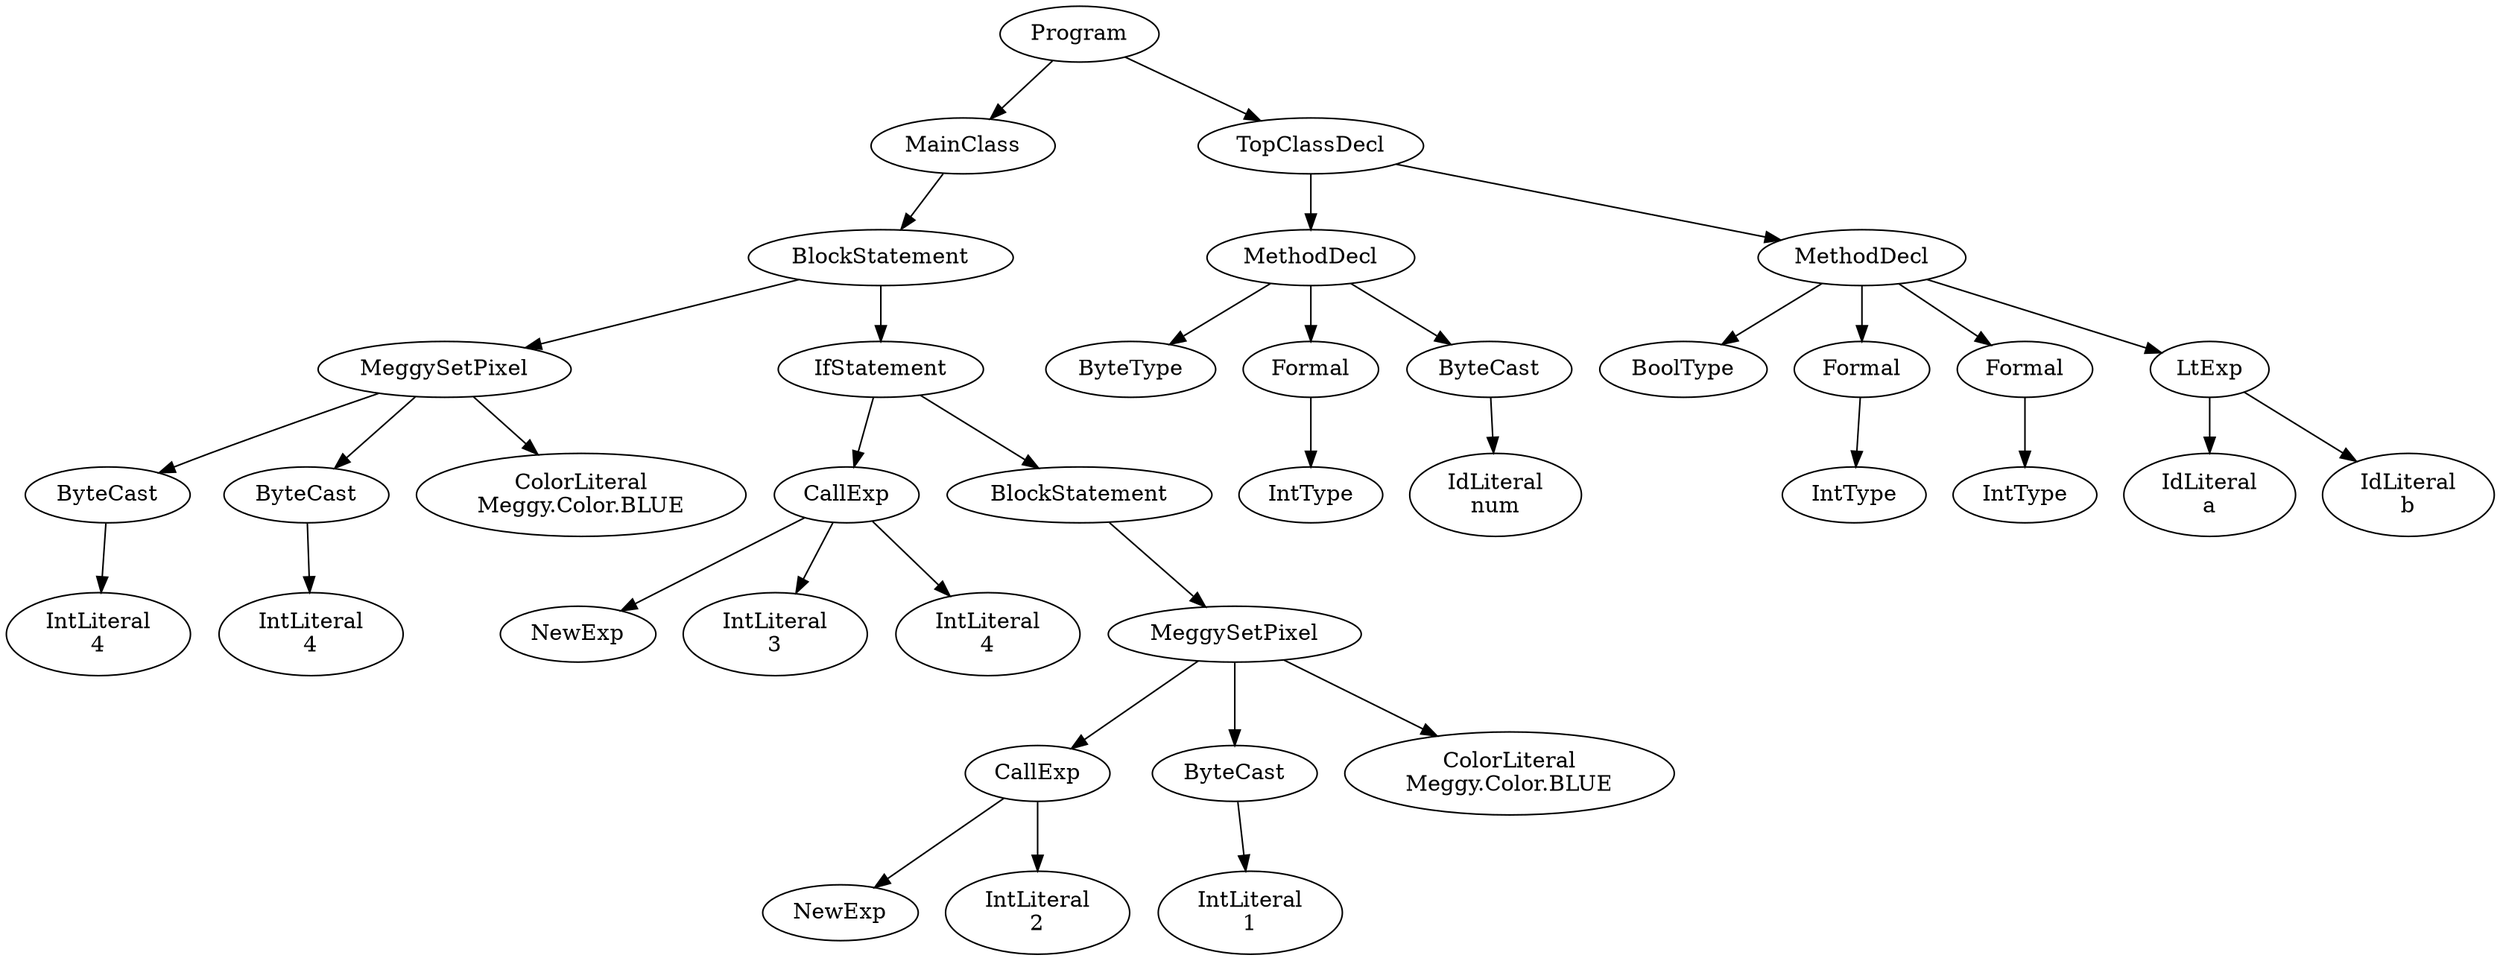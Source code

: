 digraph ASTGraph {
0 [ label="Program" ];
1 [ label="MainClass" ];
0 -> 1
2 [ label="BlockStatement" ];
1 -> 2
3 [ label="MeggySetPixel" ];
2 -> 3
4 [ label="ByteCast" ];
3 -> 4
5 [ label="IntLiteral\n4" ];
4 -> 5
6 [ label="ByteCast" ];
3 -> 6
7 [ label="IntLiteral\n4" ];
6 -> 7
8 [ label="ColorLiteral\nMeggy.Color.BLUE" ];
3 -> 8
9 [ label="IfStatement" ];
2 -> 9
10 [ label="CallExp" ];
9 -> 10
11 [ label="NewExp" ];
10 -> 11
12 [ label="IntLiteral\n3" ];
10 -> 12
13 [ label="IntLiteral\n4" ];
10 -> 13
14 [ label="BlockStatement" ];
9 -> 14
15 [ label="MeggySetPixel" ];
14 -> 15
16 [ label="CallExp" ];
15 -> 16
17 [ label="NewExp" ];
16 -> 17
18 [ label="IntLiteral\n2" ];
16 -> 18
19 [ label="ByteCast" ];
15 -> 19
20 [ label="IntLiteral\n1" ];
19 -> 20
21 [ label="ColorLiteral\nMeggy.Color.BLUE" ];
15 -> 21
22 [ label="TopClassDecl" ];
0 -> 22
23 [ label="MethodDecl" ];
22 -> 23
24 [ label="ByteType" ];
23 -> 24
25 [ label="Formal" ];
23 -> 25
26 [ label="IntType" ];
25 -> 26
27 [ label="ByteCast" ];
23 -> 27
28 [ label="IdLiteral\nnum" ];
27 -> 28
29 [ label="MethodDecl" ];
22 -> 29
30 [ label="BoolType" ];
29 -> 30
31 [ label="Formal" ];
29 -> 31
32 [ label="IntType" ];
31 -> 32
33 [ label="Formal" ];
29 -> 33
34 [ label="IntType" ];
33 -> 34
35 [ label="LtExp" ];
29 -> 35
36 [ label="IdLiteral\na" ];
35 -> 36
37 [ label="IdLiteral\nb" ];
35 -> 37
}
